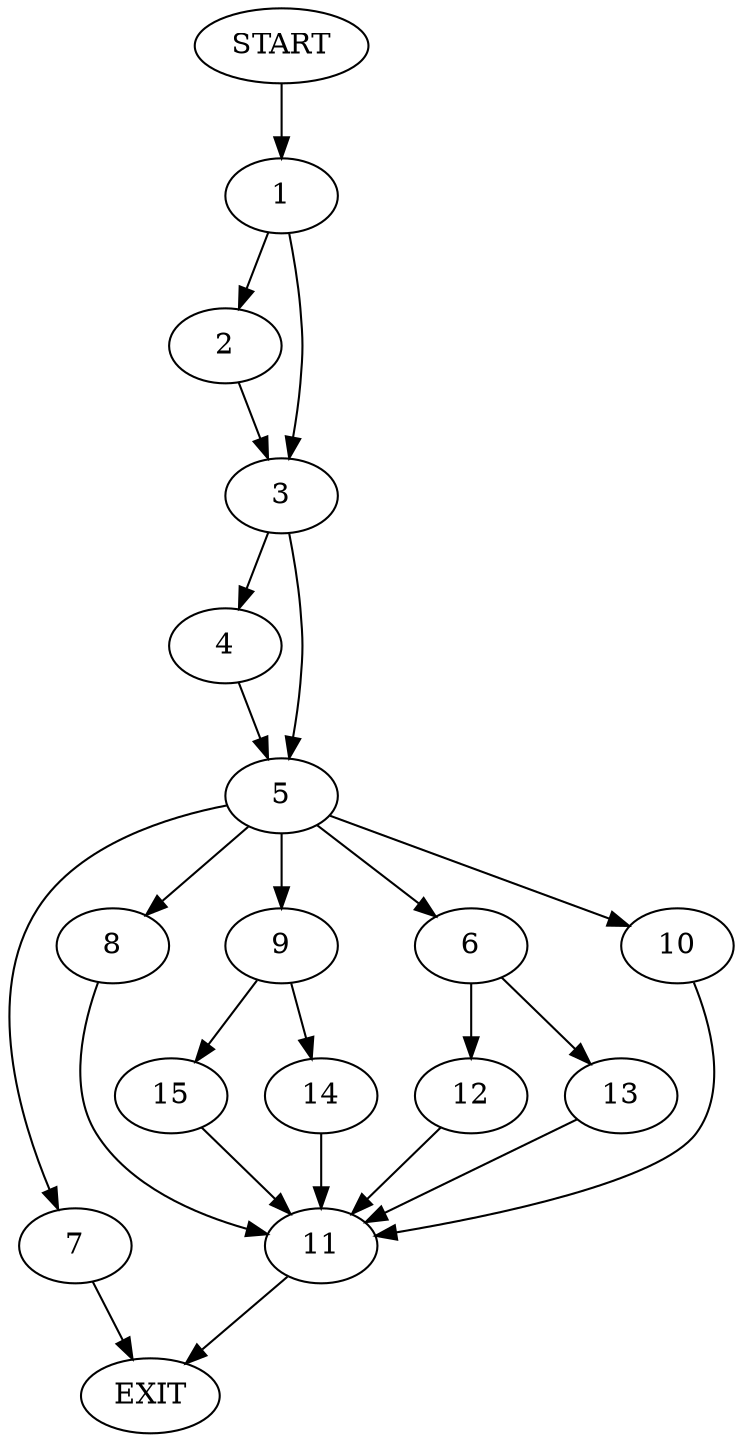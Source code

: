 digraph {
0 [label="START"]
16 [label="EXIT"]
0 -> 1
1 -> 2
1 -> 3
2 -> 3
3 -> 4
3 -> 5
4 -> 5
5 -> 6
5 -> 7
5 -> 8
5 -> 9
5 -> 10
8 -> 11
7 -> 16
6 -> 12
6 -> 13
10 -> 11
9 -> 14
9 -> 15
12 -> 11
13 -> 11
11 -> 16
14 -> 11
15 -> 11
}
